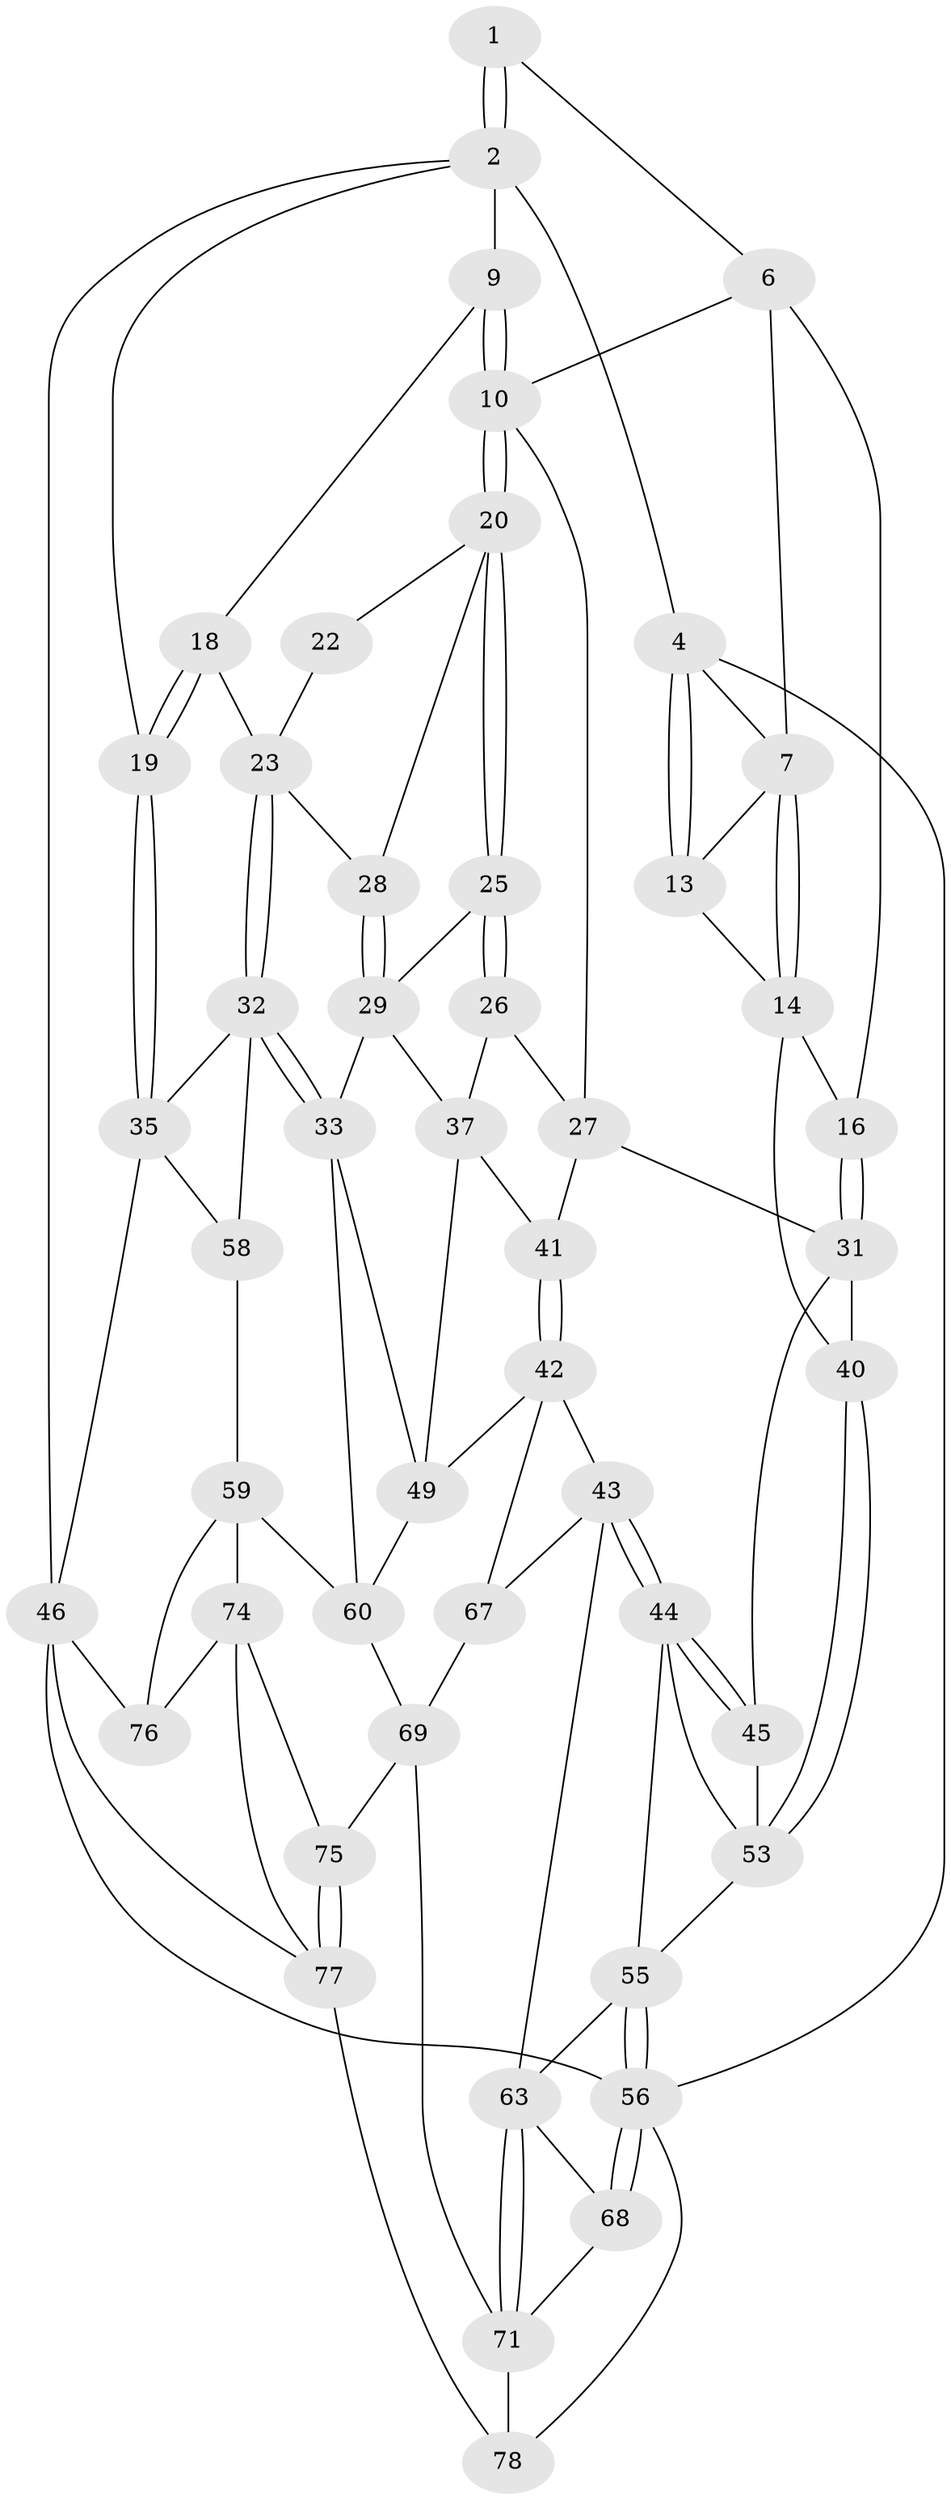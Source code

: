 // original degree distribution, {3: 0.0375, 5: 0.5125, 6: 0.225, 4: 0.225}
// Generated by graph-tools (version 1.1) at 2025/11/02/27/25 16:11:56]
// undirected, 49 vertices, 110 edges
graph export_dot {
graph [start="1"]
  node [color=gray90,style=filled];
  1 [pos="+0.3096068647700147+0"];
  2 [pos="+0.4291199679995955+0",super="+3"];
  4 [pos="+0+0",super="+5"];
  6 [pos="+0.2928899586119219+0",super="+12"];
  7 [pos="+0.13514098191397364+0.11225635478686788",super="+8"];
  9 [pos="+0.4707929411404996+0.11240386540454438",super="+17"];
  10 [pos="+0.4583937912074361+0.14900207820427439",super="+11"];
  13 [pos="+0+0"];
  14 [pos="+0.13717779062938407+0.2166675285663326",super="+15"];
  16 [pos="+0.18812669279750463+0.27235969796328696"];
  18 [pos="+0.7614261394538667+0.1237956449273807"];
  19 [pos="+1+0"];
  20 [pos="+0.5065694421435327+0.22537897764747425",super="+21"];
  22 [pos="+0.654334051056001+0.18624180001525117"];
  23 [pos="+0.7177556562972058+0.3074125136791285",super="+24"];
  25 [pos="+0.4801773904492916+0.33988347463488666"];
  26 [pos="+0.4451447669053364+0.36726778658790343"];
  27 [pos="+0.41210598327549575+0.35292480105674834",super="+30"];
  28 [pos="+0.6010333268390922+0.2844939451390196"];
  29 [pos="+0.5860552091760497+0.3424437094524609",super="+34"];
  31 [pos="+0.18847673600826748+0.28234557659767057",super="+39"];
  32 [pos="+0.764803500287323+0.5016163502729929",super="+36"];
  33 [pos="+0.7293339957091682+0.5119467604747671",super="+52"];
  35 [pos="+1+0.1347833124185805",super="+48"];
  37 [pos="+0.5017960672978341+0.45315651802432694",super="+38"];
  40 [pos="+0+0.39725335416929936"];
  41 [pos="+0.3102916042348898+0.5892757677779336"];
  42 [pos="+0.30739831572073956+0.5997902315205276",super="+51"];
  43 [pos="+0.2008401181750625+0.5976519441480145",super="+62"];
  44 [pos="+0.15019630165564965+0.5852694259392234",super="+61"];
  45 [pos="+0.10630417611809355+0.45989006410246114"];
  46 [pos="+1+1",super="+47"];
  49 [pos="+0.4961871617467926+0.5278557450317846",super="+50"];
  53 [pos="+0+0.4041585512421466",super="+54"];
  55 [pos="+0+0.7193661497889888",super="+65"];
  56 [pos="+0+0.8575226680767271",super="+57"];
  58 [pos="+0.9747600403335274+0.7243173502133068"];
  59 [pos="+0.8632198240887342+0.7937770554803304",super="+73"];
  60 [pos="+0.5932728676532105+0.7031050716374784",super="+66"];
  63 [pos="+0.1493120866376235+0.7914154773174896",super="+64"];
  67 [pos="+0.26192109290715254+0.827699825881225"];
  68 [pos="+0.003346402702148628+0.8706823774342392"];
  69 [pos="+0.5468517417599337+0.8091095823677757",super="+70"];
  71 [pos="+0.0908572653602684+0.9215291867152328",super="+72"];
  74 [pos="+0.7414185511503655+0.9192449874770997",super="+79"];
  75 [pos="+0.5477577125242339+0.8102498448365216"];
  76 [pos="+0.8902420125718761+0.9597528810711736"];
  77 [pos="+0.5927282907071467+1",super="+80"];
  78 [pos="+0.2443019663158167+1"];
  1 -- 2;
  1 -- 2;
  1 -- 6;
  2 -- 9;
  2 -- 19;
  2 -- 4;
  2 -- 46;
  4 -- 13;
  4 -- 13;
  4 -- 56;
  4 -- 7;
  6 -- 7;
  6 -- 16;
  6 -- 10;
  7 -- 14;
  7 -- 14;
  7 -- 13;
  9 -- 10;
  9 -- 10;
  9 -- 18;
  10 -- 20;
  10 -- 20;
  10 -- 27;
  13 -- 14;
  14 -- 16;
  14 -- 40;
  16 -- 31;
  16 -- 31;
  18 -- 19;
  18 -- 19;
  18 -- 23;
  19 -- 35;
  19 -- 35;
  20 -- 25;
  20 -- 25;
  20 -- 28;
  20 -- 22;
  22 -- 23;
  23 -- 32;
  23 -- 32;
  23 -- 28;
  25 -- 26;
  25 -- 26;
  25 -- 29;
  26 -- 27;
  26 -- 37;
  27 -- 41;
  27 -- 31;
  28 -- 29;
  28 -- 29;
  29 -- 33;
  29 -- 37;
  31 -- 40;
  31 -- 45;
  32 -- 33;
  32 -- 33;
  32 -- 58;
  32 -- 35;
  33 -- 60;
  33 -- 49;
  35 -- 58;
  35 -- 46;
  37 -- 49;
  37 -- 41;
  40 -- 53;
  40 -- 53;
  41 -- 42;
  41 -- 42;
  42 -- 43;
  42 -- 49;
  42 -- 67;
  43 -- 44;
  43 -- 44;
  43 -- 67;
  43 -- 63;
  44 -- 45;
  44 -- 45;
  44 -- 53;
  44 -- 55;
  45 -- 53;
  46 -- 56;
  46 -- 76;
  46 -- 77;
  49 -- 60;
  53 -- 55;
  55 -- 56;
  55 -- 56;
  55 -- 63;
  56 -- 68;
  56 -- 68;
  56 -- 78;
  58 -- 59;
  59 -- 60;
  59 -- 74;
  59 -- 76;
  60 -- 69;
  63 -- 71;
  63 -- 71;
  63 -- 68;
  67 -- 69;
  68 -- 71;
  69 -- 75;
  69 -- 71;
  71 -- 78;
  74 -- 75;
  74 -- 76;
  74 -- 77;
  75 -- 77;
  75 -- 77;
  77 -- 78;
}
